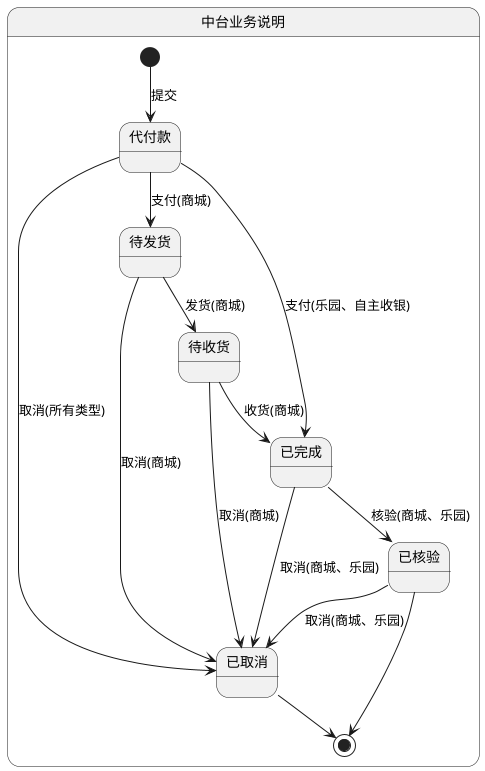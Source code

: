 @startuml

state 中台业务说明 {

    [*] --> 代付款 : 提交

    代付款 --> 已取消 : 取消(所有类型)

    代付款 --> 待发货 : 支付(商城)

    代付款 --> 已完成 : 支付(乐园、自主收银)

    待发货 --> 已取消 : 取消(商城)

    待发货 --> 待收货 : 发货(商城)

    待收货 --> 已取消 : 取消(商城)

    待收货 --> 已完成 : 收货(商城)

    已完成 --> 已取消 : 取消(商城、乐园)

    已完成 --> 已核验 : 核验(商城、乐园)

    已核验 --> 已取消 : 取消(商城、乐园)

    已核验 --> [*]

    已取消 --> [*]

}

@enduml